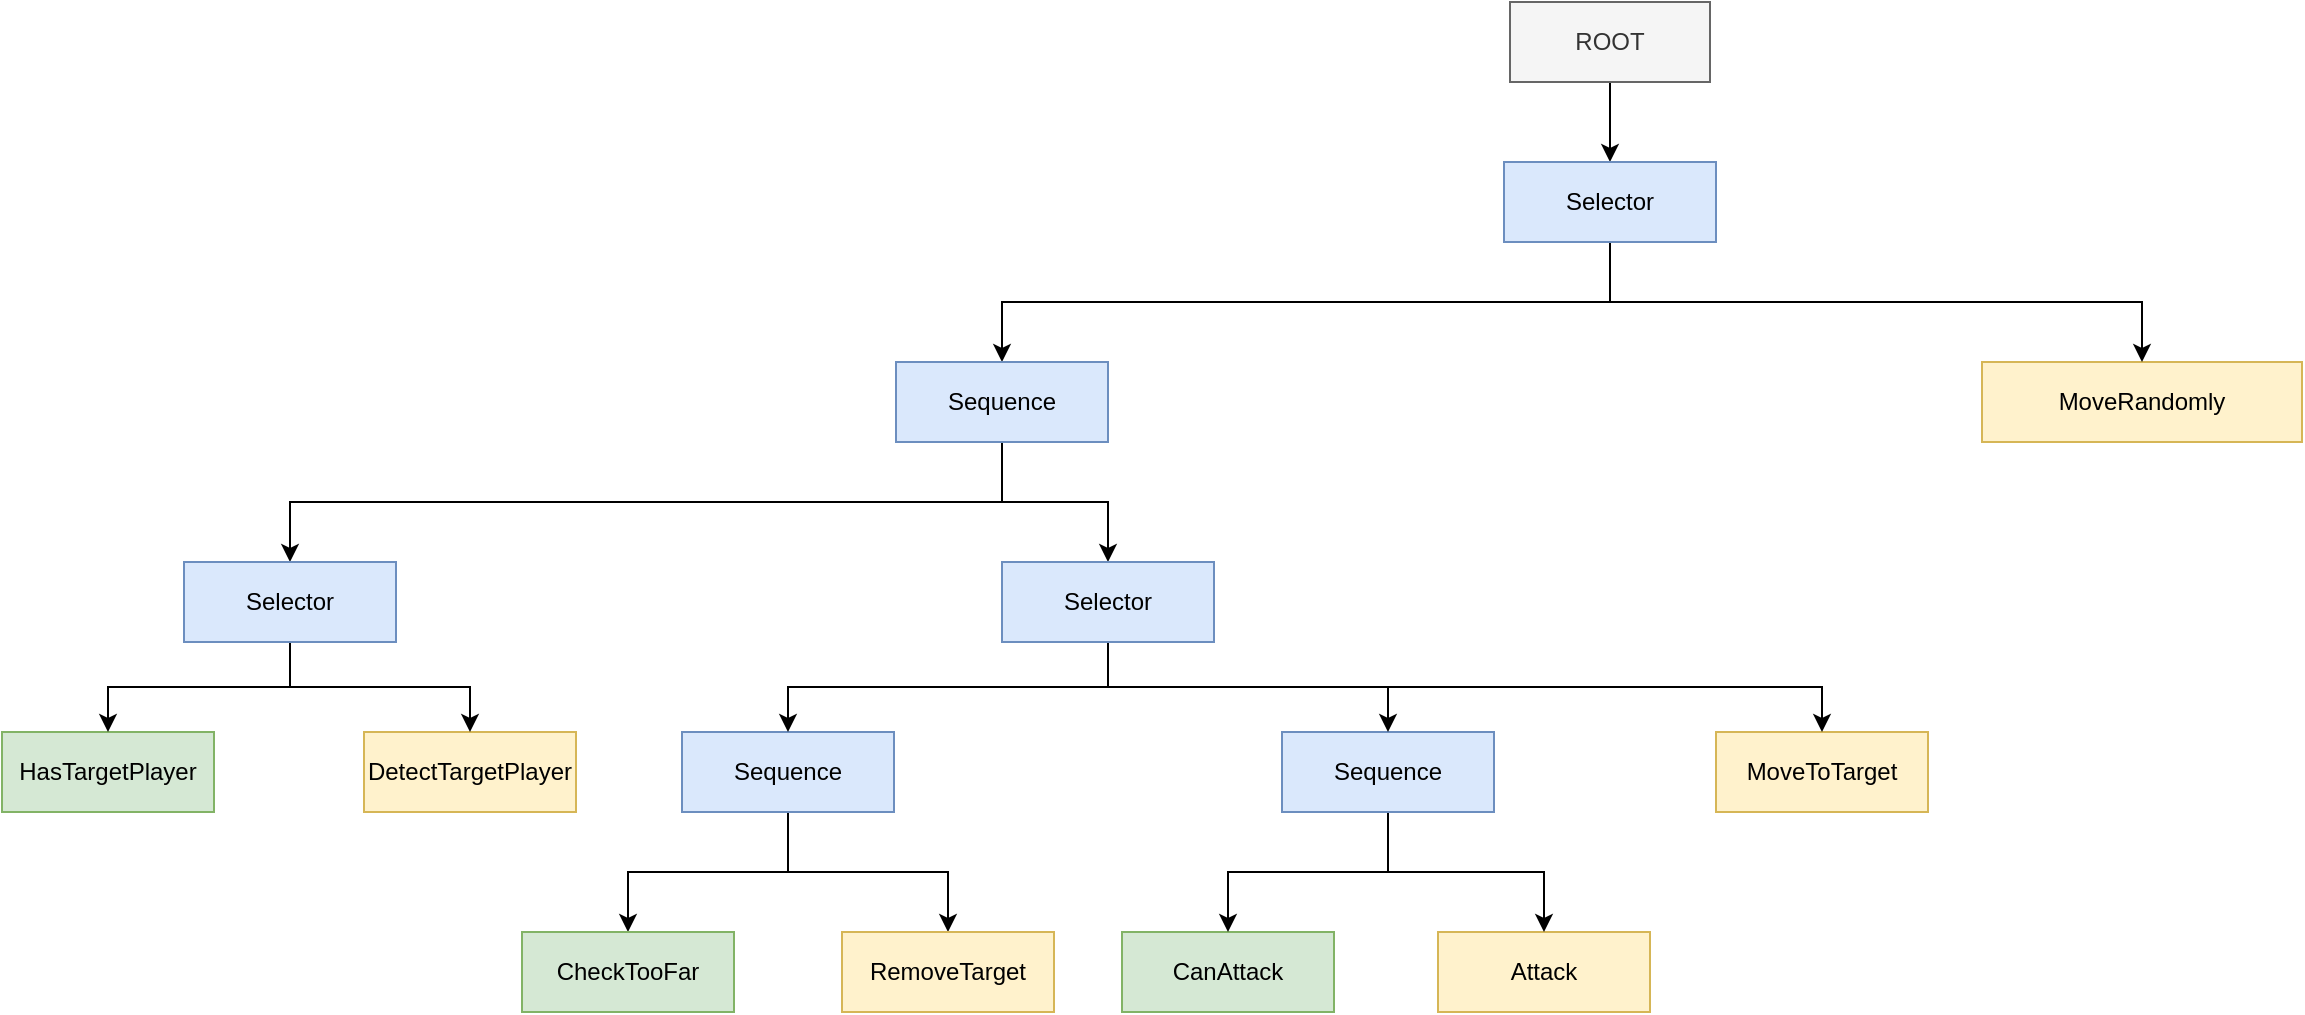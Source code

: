 <mxfile version="26.0.6">
  <diagram name="페이지-1" id="qO3WU6vq5KTfukZ1KvmM">
    <mxGraphModel dx="2514" dy="868" grid="1" gridSize="10" guides="1" tooltips="1" connect="1" arrows="1" fold="1" page="1" pageScale="1" pageWidth="827" pageHeight="1169" math="0" shadow="0">
      <root>
        <mxCell id="0" />
        <mxCell id="1" parent="0" />
        <mxCell id="sB36iu-uxkXUOIrz6X19-11" style="edgeStyle=orthogonalEdgeStyle;rounded=0;orthogonalLoop=1;jettySize=auto;html=1;exitX=0.5;exitY=1;exitDx=0;exitDy=0;entryX=0.5;entryY=0;entryDx=0;entryDy=0;" parent="1" source="sB36iu-uxkXUOIrz6X19-1" target="sB36iu-uxkXUOIrz6X19-8" edge="1">
          <mxGeometry relative="1" as="geometry" />
        </mxCell>
        <mxCell id="sB36iu-uxkXUOIrz6X19-1" value="ROOT" style="rounded=0;whiteSpace=wrap;html=1;fillColor=#f5f5f5;fontColor=#333333;strokeColor=#666666;" parent="1" vertex="1">
          <mxGeometry x="-36" y="40" width="100" height="40" as="geometry" />
        </mxCell>
        <mxCell id="sB36iu-uxkXUOIrz6X19-3" value="MoveRandomly" style="rounded=0;whiteSpace=wrap;html=1;fillColor=#fff2cc;strokeColor=#d6b656;" parent="1" vertex="1">
          <mxGeometry x="200" y="220" width="160" height="40" as="geometry" />
        </mxCell>
        <mxCell id="sB36iu-uxkXUOIrz6X19-4" value="HasTargetPlayer" style="rounded=0;whiteSpace=wrap;html=1;fillColor=#d5e8d4;strokeColor=#82b366;" parent="1" vertex="1">
          <mxGeometry x="-790" y="405" width="106" height="40" as="geometry" />
        </mxCell>
        <mxCell id="sB36iu-uxkXUOIrz6X19-5" value="CanAttack" style="rounded=0;whiteSpace=wrap;html=1;fillColor=#d5e8d4;strokeColor=#82b366;" parent="1" vertex="1">
          <mxGeometry x="-230" y="505" width="106" height="40" as="geometry" />
        </mxCell>
        <mxCell id="sB36iu-uxkXUOIrz6X19-6" value="Attack" style="rounded=0;whiteSpace=wrap;html=1;fillColor=#fff2cc;strokeColor=#d6b656;" parent="1" vertex="1">
          <mxGeometry x="-72" y="505" width="106" height="40" as="geometry" />
        </mxCell>
        <mxCell id="sB36iu-uxkXUOIrz6X19-7" value="MoveToTarget" style="rounded=0;whiteSpace=wrap;html=1;fillColor=#fff2cc;strokeColor=#d6b656;" parent="1" vertex="1">
          <mxGeometry x="67" y="405" width="106" height="40" as="geometry" />
        </mxCell>
        <mxCell id="sB36iu-uxkXUOIrz6X19-17" style="edgeStyle=orthogonalEdgeStyle;rounded=0;orthogonalLoop=1;jettySize=auto;html=1;exitX=0.5;exitY=1;exitDx=0;exitDy=0;" parent="1" source="sB36iu-uxkXUOIrz6X19-8" target="sB36iu-uxkXUOIrz6X19-16" edge="1">
          <mxGeometry relative="1" as="geometry" />
        </mxCell>
        <mxCell id="q-61M8wZUVA8PnScFQwR-51" style="edgeStyle=orthogonalEdgeStyle;rounded=0;orthogonalLoop=1;jettySize=auto;html=1;exitX=0.5;exitY=1;exitDx=0;exitDy=0;" edge="1" parent="1" source="sB36iu-uxkXUOIrz6X19-8" target="sB36iu-uxkXUOIrz6X19-3">
          <mxGeometry relative="1" as="geometry" />
        </mxCell>
        <mxCell id="sB36iu-uxkXUOIrz6X19-8" value="Selector" style="rounded=0;whiteSpace=wrap;html=1;fillColor=#dae8fc;strokeColor=#6c8ebf;" parent="1" vertex="1">
          <mxGeometry x="-39" y="120" width="106" height="40" as="geometry" />
        </mxCell>
        <mxCell id="q-61M8wZUVA8PnScFQwR-10" style="edgeStyle=orthogonalEdgeStyle;rounded=0;orthogonalLoop=1;jettySize=auto;html=1;exitX=0.5;exitY=1;exitDx=0;exitDy=0;" edge="1" parent="1" source="sB36iu-uxkXUOIrz6X19-16" target="q-61M8wZUVA8PnScFQwR-9">
          <mxGeometry relative="1" as="geometry" />
        </mxCell>
        <mxCell id="q-61M8wZUVA8PnScFQwR-23" style="edgeStyle=orthogonalEdgeStyle;rounded=0;orthogonalLoop=1;jettySize=auto;html=1;exitX=0.5;exitY=1;exitDx=0;exitDy=0;entryX=0.5;entryY=0;entryDx=0;entryDy=0;" edge="1" parent="1" source="sB36iu-uxkXUOIrz6X19-16" target="q-61M8wZUVA8PnScFQwR-20">
          <mxGeometry relative="1" as="geometry" />
        </mxCell>
        <mxCell id="sB36iu-uxkXUOIrz6X19-16" value="Sequence" style="rounded=0;whiteSpace=wrap;html=1;fillColor=#dae8fc;strokeColor=#6c8ebf;" parent="1" vertex="1">
          <mxGeometry x="-343" y="220" width="106" height="40" as="geometry" />
        </mxCell>
        <mxCell id="sB36iu-uxkXUOIrz6X19-21" style="edgeStyle=orthogonalEdgeStyle;rounded=0;orthogonalLoop=1;jettySize=auto;html=1;exitX=0.5;exitY=1;exitDx=0;exitDy=0;" parent="1" source="sB36iu-uxkXUOIrz6X19-19" target="sB36iu-uxkXUOIrz6X19-5" edge="1">
          <mxGeometry relative="1" as="geometry" />
        </mxCell>
        <mxCell id="sB36iu-uxkXUOIrz6X19-22" style="edgeStyle=orthogonalEdgeStyle;rounded=0;orthogonalLoop=1;jettySize=auto;html=1;exitX=0.5;exitY=1;exitDx=0;exitDy=0;" parent="1" source="sB36iu-uxkXUOIrz6X19-19" target="sB36iu-uxkXUOIrz6X19-6" edge="1">
          <mxGeometry relative="1" as="geometry" />
        </mxCell>
        <mxCell id="sB36iu-uxkXUOIrz6X19-19" value="Sequence" style="rounded=0;whiteSpace=wrap;html=1;fillColor=#dae8fc;strokeColor=#6c8ebf;" parent="1" vertex="1">
          <mxGeometry x="-150" y="405" width="106" height="40" as="geometry" />
        </mxCell>
        <mxCell id="sB36iu-uxkXUOIrz6X19-26" value="DetectTargetPlayer" style="rounded=0;whiteSpace=wrap;html=1;fillColor=#fff2cc;strokeColor=#d6b656;" parent="1" vertex="1">
          <mxGeometry x="-609" y="405" width="106" height="40" as="geometry" />
        </mxCell>
        <mxCell id="sB36iu-uxkXUOIrz6X19-36" style="edgeStyle=orthogonalEdgeStyle;rounded=0;orthogonalLoop=1;jettySize=auto;html=1;exitX=0.5;exitY=1;exitDx=0;exitDy=0;" parent="1" source="sB36iu-uxkXUOIrz6X19-33" target="sB36iu-uxkXUOIrz6X19-35" edge="1">
          <mxGeometry relative="1" as="geometry" />
        </mxCell>
        <mxCell id="sB36iu-uxkXUOIrz6X19-38" style="edgeStyle=orthogonalEdgeStyle;rounded=0;orthogonalLoop=1;jettySize=auto;html=1;exitX=0.5;exitY=1;exitDx=0;exitDy=0;" parent="1" source="sB36iu-uxkXUOIrz6X19-33" target="sB36iu-uxkXUOIrz6X19-37" edge="1">
          <mxGeometry relative="1" as="geometry" />
        </mxCell>
        <mxCell id="sB36iu-uxkXUOIrz6X19-33" value="Sequence" style="rounded=0;whiteSpace=wrap;html=1;fillColor=#dae8fc;strokeColor=#6c8ebf;" parent="1" vertex="1">
          <mxGeometry x="-450" y="405" width="106" height="40" as="geometry" />
        </mxCell>
        <mxCell id="sB36iu-uxkXUOIrz6X19-35" value="CheckTooFar" style="rounded=0;whiteSpace=wrap;html=1;fillColor=#d5e8d4;strokeColor=#82b366;" parent="1" vertex="1">
          <mxGeometry x="-530" y="505" width="106" height="40" as="geometry" />
        </mxCell>
        <mxCell id="sB36iu-uxkXUOIrz6X19-37" value="RemoveTarget" style="rounded=0;whiteSpace=wrap;html=1;fillColor=#fff2cc;strokeColor=#d6b656;" parent="1" vertex="1">
          <mxGeometry x="-370" y="505" width="106" height="40" as="geometry" />
        </mxCell>
        <mxCell id="q-61M8wZUVA8PnScFQwR-11" style="edgeStyle=orthogonalEdgeStyle;rounded=0;orthogonalLoop=1;jettySize=auto;html=1;exitX=0.5;exitY=1;exitDx=0;exitDy=0;" edge="1" parent="1" source="q-61M8wZUVA8PnScFQwR-9" target="sB36iu-uxkXUOIrz6X19-33">
          <mxGeometry relative="1" as="geometry" />
        </mxCell>
        <mxCell id="q-61M8wZUVA8PnScFQwR-12" style="edgeStyle=orthogonalEdgeStyle;rounded=0;orthogonalLoop=1;jettySize=auto;html=1;exitX=0.5;exitY=1;exitDx=0;exitDy=0;" edge="1" parent="1" source="q-61M8wZUVA8PnScFQwR-9" target="sB36iu-uxkXUOIrz6X19-19">
          <mxGeometry relative="1" as="geometry" />
        </mxCell>
        <mxCell id="q-61M8wZUVA8PnScFQwR-52" style="edgeStyle=orthogonalEdgeStyle;rounded=0;orthogonalLoop=1;jettySize=auto;html=1;exitX=0.5;exitY=1;exitDx=0;exitDy=0;" edge="1" parent="1" source="q-61M8wZUVA8PnScFQwR-9" target="sB36iu-uxkXUOIrz6X19-7">
          <mxGeometry relative="1" as="geometry" />
        </mxCell>
        <mxCell id="q-61M8wZUVA8PnScFQwR-9" value="Selector" style="rounded=0;whiteSpace=wrap;html=1;fillColor=#dae8fc;strokeColor=#6c8ebf;" vertex="1" parent="1">
          <mxGeometry x="-290" y="320" width="106" height="40" as="geometry" />
        </mxCell>
        <mxCell id="q-61M8wZUVA8PnScFQwR-21" style="edgeStyle=orthogonalEdgeStyle;rounded=0;orthogonalLoop=1;jettySize=auto;html=1;exitX=0.5;exitY=1;exitDx=0;exitDy=0;" edge="1" parent="1" source="q-61M8wZUVA8PnScFQwR-20" target="sB36iu-uxkXUOIrz6X19-4">
          <mxGeometry relative="1" as="geometry" />
        </mxCell>
        <mxCell id="q-61M8wZUVA8PnScFQwR-24" style="edgeStyle=orthogonalEdgeStyle;rounded=0;orthogonalLoop=1;jettySize=auto;html=1;exitX=0.5;exitY=1;exitDx=0;exitDy=0;" edge="1" parent="1" source="q-61M8wZUVA8PnScFQwR-20" target="sB36iu-uxkXUOIrz6X19-26">
          <mxGeometry relative="1" as="geometry" />
        </mxCell>
        <mxCell id="q-61M8wZUVA8PnScFQwR-20" value="Selector" style="rounded=0;whiteSpace=wrap;html=1;fillColor=#dae8fc;strokeColor=#6c8ebf;" vertex="1" parent="1">
          <mxGeometry x="-699" y="320" width="106" height="40" as="geometry" />
        </mxCell>
      </root>
    </mxGraphModel>
  </diagram>
</mxfile>
